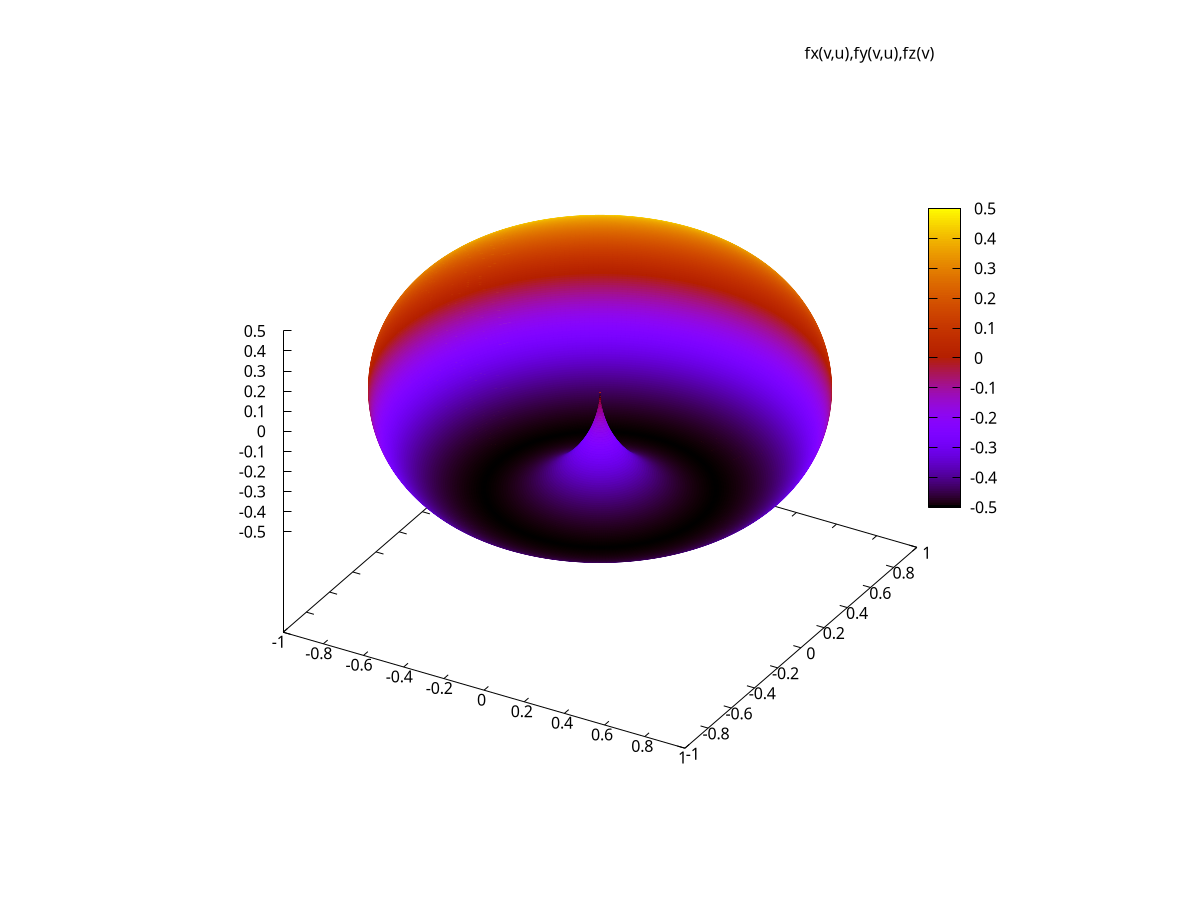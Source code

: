set parametric
set urange [0:2*pi]
set vrange [-pi/2:pi/2]
fx(v,u)=cos(v)*cos(v)*cos(u)
fy(v,u)=cos(v)*cos(v)*sin(u)
fz(v)=cos(v)*sin(v)
set view equal xyz
set isosamples 300,300; set samples 300,300
splot fx(v,u),fy(v,u),fz(v) w pm3d
pause -1
